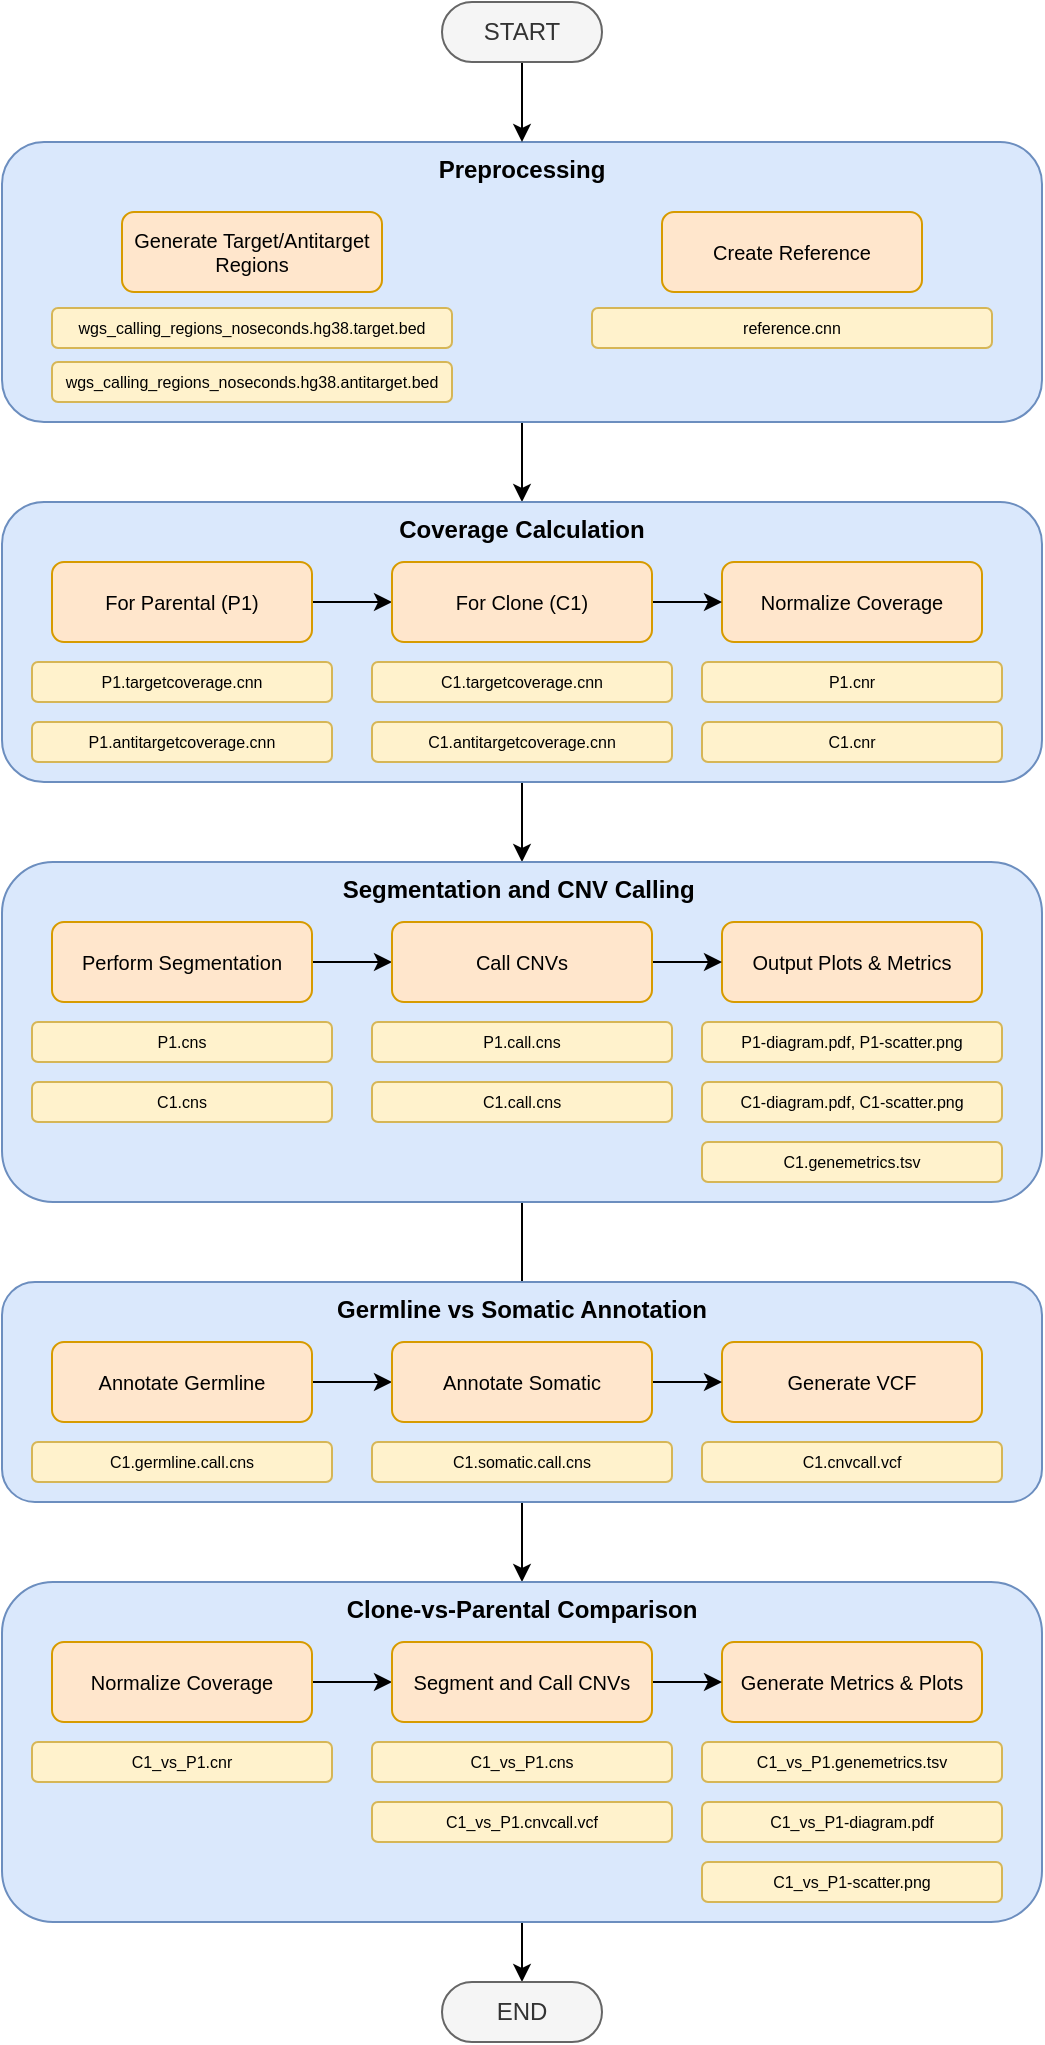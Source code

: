 <mxfile version="26.0.4">
  <diagram name="Page-1" id="LFi-PEIOrpaOLeZWKWrg">
    <mxGraphModel dx="1593" dy="910" grid="1" gridSize="10" guides="1" tooltips="1" connect="1" arrows="1" fold="1" page="1" pageScale="1" pageWidth="850" pageHeight="1100" math="0" shadow="0">
      <root>
        <mxCell id="0" />
        <mxCell id="1" parent="0" />
        <mxCell id="fz2T8ukzMrA75G8MH3YB-9" value="" style="edgeStyle=orthogonalEdgeStyle;rounded=0;orthogonalLoop=1;jettySize=auto;html=1;" edge="1" parent="1" source="fz2T8ukzMrA75G8MH3YB-2" target="fz2T8ukzMrA75G8MH3YB-8">
          <mxGeometry relative="1" as="geometry" />
        </mxCell>
        <mxCell id="fz2T8ukzMrA75G8MH3YB-2" value="Preprocessing" style="rounded=1;fillColor=#dae8fc;strokeColor=#6c8ebf;fontStyle=1;horizontal=1;labelPosition=center;verticalLabelPosition=middle;align=center;verticalAlign=top;whiteSpace=wrap;html=1;" vertex="1" parent="1">
          <mxGeometry x="165" y="80" width="520" height="140" as="geometry" />
        </mxCell>
        <mxCell id="fz2T8ukzMrA75G8MH3YB-3" value="Generate Target/Antitarget Regions" style="rounded=1;whiteSpace=wrap;html=1;fillColor=#ffe6cc;strokeColor=#d79b00;fontSize=10;" vertex="1" parent="1">
          <mxGeometry x="225" y="115" width="130" height="40" as="geometry" />
        </mxCell>
        <mxCell id="fz2T8ukzMrA75G8MH3YB-4" value="Create Reference" style="rounded=1;whiteSpace=wrap;html=1;fillColor=#ffe6cc;strokeColor=#d79b00;fontSize=10;" vertex="1" parent="1">
          <mxGeometry x="495" y="115" width="130" height="40" as="geometry" />
        </mxCell>
        <UserObject label="wgs_calling_regions_noseconds.hg38.target.bed" link="&lt;meta charset=&quot;utf-8&quot;&gt;wgs_calling_regions_noseconds.hg38.target.bed" id="fz2T8ukzMrA75G8MH3YB-5">
          <mxCell style="rounded=1;whiteSpace=wrap;html=1;fillColor=#fff2cc;strokeColor=#d6b656;fontSize=8;" vertex="1" parent="1">
            <mxGeometry x="190" y="163" width="200" height="20" as="geometry" />
          </mxCell>
        </UserObject>
        <UserObject label="&lt;meta charset=&quot;utf-8&quot;&gt;wgs_calling_regions_noseconds.hg38.antitarget.bed" link="&lt;meta charset=&quot;utf-8&quot;&gt;wgs_calling_regions_noseconds.hg38.antitarget.bed" id="fz2T8ukzMrA75G8MH3YB-6">
          <mxCell style="rounded=1;whiteSpace=wrap;html=1;fillColor=#fff2cc;strokeColor=#d6b656;fontSize=8;" vertex="1" parent="1">
            <mxGeometry x="190" y="190" width="200" height="20" as="geometry" />
          </mxCell>
        </UserObject>
        <UserObject label="&lt;meta charset=&quot;utf-8&quot;&gt;reference.cnn" link="&lt;meta charset=&quot;utf-8&quot;&gt;reference.cnn" id="fz2T8ukzMrA75G8MH3YB-7">
          <mxCell style="rounded=1;whiteSpace=wrap;html=1;fillColor=#fff2cc;strokeColor=#d6b656;fontSize=8;" vertex="1" parent="1">
            <mxGeometry x="460" y="163" width="200" height="20" as="geometry" />
          </mxCell>
        </UserObject>
        <mxCell id="fz2T8ukzMrA75G8MH3YB-24" value="" style="edgeStyle=orthogonalEdgeStyle;rounded=0;orthogonalLoop=1;jettySize=auto;html=1;" edge="1" parent="1" source="fz2T8ukzMrA75G8MH3YB-8" target="fz2T8ukzMrA75G8MH3YB-23">
          <mxGeometry relative="1" as="geometry" />
        </mxCell>
        <mxCell id="fz2T8ukzMrA75G8MH3YB-8" value="Coverage Calculation" style="rounded=1;fillColor=#dae8fc;strokeColor=#6c8ebf;fontStyle=1;horizontal=1;labelPosition=center;verticalLabelPosition=middle;align=center;verticalAlign=top;whiteSpace=wrap;html=1;" vertex="1" parent="1">
          <mxGeometry x="165" y="260" width="520" height="140" as="geometry" />
        </mxCell>
        <mxCell id="fz2T8ukzMrA75G8MH3YB-52" style="edgeStyle=orthogonalEdgeStyle;rounded=0;orthogonalLoop=1;jettySize=auto;html=1;entryX=0;entryY=0.5;entryDx=0;entryDy=0;" edge="1" parent="1" source="fz2T8ukzMrA75G8MH3YB-10" target="fz2T8ukzMrA75G8MH3YB-12">
          <mxGeometry relative="1" as="geometry" />
        </mxCell>
        <mxCell id="fz2T8ukzMrA75G8MH3YB-10" value="&lt;meta charset=&quot;utf-8&quot;&gt;For Parental (P1)" style="rounded=1;whiteSpace=wrap;html=1;fillColor=#ffe6cc;strokeColor=#d79b00;fontSize=10;" vertex="1" parent="1">
          <mxGeometry x="190" y="290" width="130" height="40" as="geometry" />
        </mxCell>
        <mxCell id="fz2T8ukzMrA75G8MH3YB-11" value="Normalize Coverage" style="rounded=1;whiteSpace=wrap;html=1;fillColor=#ffe6cc;strokeColor=#d79b00;fontSize=10;" vertex="1" parent="1">
          <mxGeometry x="525" y="290" width="130" height="40" as="geometry" />
        </mxCell>
        <mxCell id="fz2T8ukzMrA75G8MH3YB-53" style="edgeStyle=orthogonalEdgeStyle;rounded=0;orthogonalLoop=1;jettySize=auto;html=1;entryX=0;entryY=0.5;entryDx=0;entryDy=0;" edge="1" parent="1" source="fz2T8ukzMrA75G8MH3YB-12" target="fz2T8ukzMrA75G8MH3YB-11">
          <mxGeometry relative="1" as="geometry" />
        </mxCell>
        <mxCell id="fz2T8ukzMrA75G8MH3YB-12" value="&lt;span class=&quot;hljs-comment&quot;&gt;For Clone (C1)&lt;/span&gt;" style="rounded=1;whiteSpace=wrap;html=1;fillColor=#ffe6cc;strokeColor=#d79b00;fontSize=10;" vertex="1" parent="1">
          <mxGeometry x="360" y="290" width="130" height="40" as="geometry" />
        </mxCell>
        <UserObject label="P1.targetcoverage.cnn" link="&lt;meta charset=&quot;utf-8&quot;&gt;wgs_calling_regions_noseconds.hg38.antitarget.bed" id="fz2T8ukzMrA75G8MH3YB-16">
          <mxCell style="rounded=1;whiteSpace=wrap;html=1;fillColor=#fff2cc;strokeColor=#d6b656;fontSize=8;" vertex="1" parent="1">
            <mxGeometry x="180" y="340" width="150" height="20" as="geometry" />
          </mxCell>
        </UserObject>
        <UserObject label="&lt;meta charset=&quot;utf-8&quot;&gt;P1.antitargetcoverage.cnn" link="&lt;meta charset=&quot;utf-8&quot;&gt;P1.antitargetcoverage.cnn" id="fz2T8ukzMrA75G8MH3YB-18">
          <mxCell style="rounded=1;whiteSpace=wrap;html=1;fillColor=#fff2cc;strokeColor=#d6b656;fontSize=8;" vertex="1" parent="1">
            <mxGeometry x="180" y="370" width="150" height="20" as="geometry" />
          </mxCell>
        </UserObject>
        <UserObject label="&lt;meta charset=&quot;utf-8&quot;&gt;C1.antitargetcoverage.cnn" link="&lt;meta charset=&quot;utf-8&quot;&gt;C1.antitargetcoverage.cnn" id="fz2T8ukzMrA75G8MH3YB-19">
          <mxCell style="rounded=1;whiteSpace=wrap;html=1;fillColor=#fff2cc;strokeColor=#d6b656;fontSize=8;" vertex="1" parent="1">
            <mxGeometry x="350" y="370" width="150" height="20" as="geometry" />
          </mxCell>
        </UserObject>
        <UserObject label="&lt;meta charset=&quot;utf-8&quot;&gt;C1.targetcoverage.cnn" link="&lt;meta charset=&quot;utf-8&quot;&gt;C1.targetcoverage.cnn" id="fz2T8ukzMrA75G8MH3YB-20">
          <mxCell style="rounded=1;whiteSpace=wrap;html=1;fillColor=#fff2cc;strokeColor=#d6b656;fontSize=8;" vertex="1" parent="1">
            <mxGeometry x="350" y="340" width="150" height="20" as="geometry" />
          </mxCell>
        </UserObject>
        <UserObject label="&lt;meta charset=&quot;utf-8&quot;&gt;C1.cnr" link="&lt;meta charset=&quot;utf-8&quot;&gt;C1.cnr" id="fz2T8ukzMrA75G8MH3YB-21">
          <mxCell style="rounded=1;whiteSpace=wrap;html=1;fillColor=#fff2cc;strokeColor=#d6b656;fontSize=8;" vertex="1" parent="1">
            <mxGeometry x="515" y="370" width="150" height="20" as="geometry" />
          </mxCell>
        </UserObject>
        <UserObject label="&lt;meta charset=&quot;utf-8&quot;&gt;P1.cnr" link="&lt;meta charset=&quot;utf-8&quot;&gt;P1.cnr" id="fz2T8ukzMrA75G8MH3YB-22">
          <mxCell style="rounded=1;whiteSpace=wrap;html=1;fillColor=#fff2cc;strokeColor=#d6b656;fontSize=8;" vertex="1" parent="1">
            <mxGeometry x="515" y="340" width="150" height="20" as="geometry" />
          </mxCell>
        </UserObject>
        <mxCell id="fz2T8ukzMrA75G8MH3YB-46" value="" style="edgeStyle=orthogonalEdgeStyle;rounded=0;orthogonalLoop=1;jettySize=auto;html=1;" edge="1" parent="1" source="fz2T8ukzMrA75G8MH3YB-23" target="fz2T8ukzMrA75G8MH3YB-39">
          <mxGeometry relative="1" as="geometry" />
        </mxCell>
        <mxCell id="fz2T8ukzMrA75G8MH3YB-23" value="Segmentation and CNV Calling&amp;nbsp;" style="rounded=1;fillColor=#dae8fc;strokeColor=#6c8ebf;fontStyle=1;horizontal=1;labelPosition=center;verticalLabelPosition=middle;align=center;verticalAlign=top;whiteSpace=wrap;html=1;" vertex="1" parent="1">
          <mxGeometry x="165" y="440" width="520" height="170" as="geometry" />
        </mxCell>
        <mxCell id="fz2T8ukzMrA75G8MH3YB-49" style="edgeStyle=orthogonalEdgeStyle;rounded=0;orthogonalLoop=1;jettySize=auto;html=1;entryX=0;entryY=0.5;entryDx=0;entryDy=0;" edge="1" parent="1" source="fz2T8ukzMrA75G8MH3YB-25" target="fz2T8ukzMrA75G8MH3YB-27">
          <mxGeometry relative="1" as="geometry" />
        </mxCell>
        <mxCell id="fz2T8ukzMrA75G8MH3YB-25" value="Perform Segmentation" style="rounded=1;whiteSpace=wrap;html=1;fillColor=#ffe6cc;strokeColor=#d79b00;fontSize=10;" vertex="1" parent="1">
          <mxGeometry x="190" y="470" width="130" height="40" as="geometry" />
        </mxCell>
        <mxCell id="fz2T8ukzMrA75G8MH3YB-26" value="&lt;meta charset=&quot;utf-8&quot;&gt;Output Plots &amp;amp; Metrics" style="rounded=1;whiteSpace=wrap;html=1;fillColor=#ffe6cc;strokeColor=#d79b00;fontSize=10;" vertex="1" parent="1">
          <mxGeometry x="525" y="470" width="130" height="40" as="geometry" />
        </mxCell>
        <mxCell id="fz2T8ukzMrA75G8MH3YB-51" style="edgeStyle=orthogonalEdgeStyle;rounded=0;orthogonalLoop=1;jettySize=auto;html=1;" edge="1" parent="1" source="fz2T8ukzMrA75G8MH3YB-27" target="fz2T8ukzMrA75G8MH3YB-26">
          <mxGeometry relative="1" as="geometry" />
        </mxCell>
        <mxCell id="fz2T8ukzMrA75G8MH3YB-27" value="&lt;meta charset=&quot;utf-8&quot;&gt;Call CNVs" style="rounded=1;whiteSpace=wrap;html=1;fillColor=#ffe6cc;strokeColor=#d79b00;fontSize=10;" vertex="1" parent="1">
          <mxGeometry x="360" y="470" width="130" height="40" as="geometry" />
        </mxCell>
        <UserObject label="&lt;meta charset=&quot;utf-8&quot;&gt;P1.call.cns" link="&lt;meta charset=&quot;utf-8&quot;&gt;P1.call.cns" id="fz2T8ukzMrA75G8MH3YB-28">
          <mxCell style="rounded=1;whiteSpace=wrap;html=1;fillColor=#fff2cc;strokeColor=#d6b656;fontSize=8;" vertex="1" parent="1">
            <mxGeometry x="350" y="520" width="150" height="20" as="geometry" />
          </mxCell>
        </UserObject>
        <UserObject label="&lt;meta charset=&quot;utf-8&quot;&gt;C1.call.cns" link="&lt;meta charset=&quot;utf-8&quot;&gt;C1.call.cns" id="fz2T8ukzMrA75G8MH3YB-29">
          <mxCell style="rounded=1;whiteSpace=wrap;html=1;fillColor=#fff2cc;strokeColor=#d6b656;fontSize=8;" vertex="1" parent="1">
            <mxGeometry x="350" y="550" width="150" height="20" as="geometry" />
          </mxCell>
        </UserObject>
        <UserObject label="&lt;meta charset=&quot;utf-8&quot;&gt;C1.cns" link="&lt;meta charset=&quot;utf-8&quot;&gt;C1.cns" id="fz2T8ukzMrA75G8MH3YB-30">
          <mxCell style="rounded=1;whiteSpace=wrap;html=1;fillColor=#fff2cc;strokeColor=#d6b656;fontSize=8;" vertex="1" parent="1">
            <mxGeometry x="180" y="550" width="150" height="20" as="geometry" />
          </mxCell>
        </UserObject>
        <UserObject label="&lt;meta charset=&quot;utf-8&quot;&gt;P1.cns" link="&lt;meta charset=&quot;utf-8&quot;&gt;P1.cns" id="fz2T8ukzMrA75G8MH3YB-31">
          <mxCell style="rounded=1;whiteSpace=wrap;html=1;fillColor=#fff2cc;strokeColor=#d6b656;fontSize=8;" vertex="1" parent="1">
            <mxGeometry x="180" y="520" width="150" height="20" as="geometry" />
          </mxCell>
        </UserObject>
        <UserObject label="&lt;meta charset=&quot;utf-8&quot;&gt;C1-diagram.pdf, C1-scatter.png" link="&lt;meta charset=&quot;utf-8&quot;&gt;C1-diagram.pdf, C1-scatter.png" id="fz2T8ukzMrA75G8MH3YB-32">
          <mxCell style="rounded=1;whiteSpace=wrap;html=1;fillColor=#fff2cc;strokeColor=#d6b656;fontSize=8;" vertex="1" parent="1">
            <mxGeometry x="515" y="550" width="150" height="20" as="geometry" />
          </mxCell>
        </UserObject>
        <UserObject label="&lt;meta charset=&quot;utf-8&quot;&gt;P1-diagram.pdf, P1-scatter.png" link="&lt;meta charset=&quot;utf-8&quot;&gt;P1-diagram.pdf, P1-scatter.png" id="fz2T8ukzMrA75G8MH3YB-33">
          <mxCell style="rounded=1;whiteSpace=wrap;html=1;fillColor=#fff2cc;strokeColor=#d6b656;fontSize=8;" vertex="1" parent="1">
            <mxGeometry x="515" y="520" width="150" height="20" as="geometry" />
          </mxCell>
        </UserObject>
        <UserObject label="&lt;meta charset=&quot;utf-8&quot;&gt;C1.genemetrics.tsv" link="&lt;meta charset=&quot;utf-8&quot;&gt;C1.genemetrics.tsv" id="fz2T8ukzMrA75G8MH3YB-35">
          <mxCell style="rounded=1;whiteSpace=wrap;html=1;fillColor=#fff2cc;strokeColor=#d6b656;fontSize=8;" vertex="1" parent="1">
            <mxGeometry x="515" y="580" width="150" height="20" as="geometry" />
          </mxCell>
        </UserObject>
        <mxCell id="fz2T8ukzMrA75G8MH3YB-71" style="edgeStyle=orthogonalEdgeStyle;rounded=0;orthogonalLoop=1;jettySize=auto;html=1;entryX=0.5;entryY=0;entryDx=0;entryDy=0;" edge="1" parent="1" source="fz2T8ukzMrA75G8MH3YB-36" target="fz2T8ukzMrA75G8MH3YB-56">
          <mxGeometry relative="1" as="geometry" />
        </mxCell>
        <mxCell id="fz2T8ukzMrA75G8MH3YB-36" value="&lt;meta charset=&quot;utf-8&quot;&gt;Germline vs Somatic Annotation" style="rounded=1;fillColor=#dae8fc;strokeColor=#6c8ebf;fontStyle=1;horizontal=1;labelPosition=center;verticalLabelPosition=middle;align=center;verticalAlign=top;whiteSpace=wrap;html=1;" vertex="1" parent="1">
          <mxGeometry x="165" y="650" width="520" height="110" as="geometry" />
        </mxCell>
        <mxCell id="fz2T8ukzMrA75G8MH3YB-54" style="edgeStyle=orthogonalEdgeStyle;rounded=0;orthogonalLoop=1;jettySize=auto;html=1;entryX=0;entryY=0.5;entryDx=0;entryDy=0;" edge="1" parent="1" source="fz2T8ukzMrA75G8MH3YB-37" target="fz2T8ukzMrA75G8MH3YB-39">
          <mxGeometry relative="1" as="geometry" />
        </mxCell>
        <mxCell id="fz2T8ukzMrA75G8MH3YB-37" value="&lt;meta charset=&quot;utf-8&quot;&gt;Annotate Germline" style="rounded=1;whiteSpace=wrap;html=1;fillColor=#ffe6cc;strokeColor=#d79b00;fontSize=10;" vertex="1" parent="1">
          <mxGeometry x="190" y="680" width="130" height="40" as="geometry" />
        </mxCell>
        <mxCell id="fz2T8ukzMrA75G8MH3YB-38" value="&lt;meta charset=&quot;utf-8&quot;&gt;Generate VCF" style="rounded=1;whiteSpace=wrap;html=1;fillColor=#ffe6cc;strokeColor=#d79b00;fontSize=10;" vertex="1" parent="1">
          <mxGeometry x="525" y="680" width="130" height="40" as="geometry" />
        </mxCell>
        <mxCell id="fz2T8ukzMrA75G8MH3YB-55" style="edgeStyle=orthogonalEdgeStyle;rounded=0;orthogonalLoop=1;jettySize=auto;html=1;entryX=0;entryY=0.5;entryDx=0;entryDy=0;" edge="1" parent="1" source="fz2T8ukzMrA75G8MH3YB-39" target="fz2T8ukzMrA75G8MH3YB-38">
          <mxGeometry relative="1" as="geometry" />
        </mxCell>
        <mxCell id="fz2T8ukzMrA75G8MH3YB-39" value="&lt;meta charset=&quot;utf-8&quot;&gt;Annotate Somatic" style="rounded=1;whiteSpace=wrap;html=1;fillColor=#ffe6cc;strokeColor=#d79b00;fontSize=10;" vertex="1" parent="1">
          <mxGeometry x="360" y="680" width="130" height="40" as="geometry" />
        </mxCell>
        <UserObject label="&lt;meta charset=&quot;utf-8&quot;&gt;C1.germline.call.cns" link="&lt;meta charset=&quot;utf-8&quot;&gt;C1.germline.call.cns" id="fz2T8ukzMrA75G8MH3YB-40">
          <mxCell style="rounded=1;whiteSpace=wrap;html=1;fillColor=#fff2cc;strokeColor=#d6b656;fontSize=8;" vertex="1" parent="1">
            <mxGeometry x="180" y="730" width="150" height="20" as="geometry" />
          </mxCell>
        </UserObject>
        <UserObject label="&lt;meta charset=&quot;utf-8&quot;&gt;C1.somatic.call.cns" link="&lt;meta charset=&quot;utf-8&quot;&gt;C1.somatic.call.cns" id="fz2T8ukzMrA75G8MH3YB-43">
          <mxCell style="rounded=1;whiteSpace=wrap;html=1;fillColor=#fff2cc;strokeColor=#d6b656;fontSize=8;" vertex="1" parent="1">
            <mxGeometry x="350" y="730" width="150" height="20" as="geometry" />
          </mxCell>
        </UserObject>
        <UserObject label="&lt;meta charset=&quot;utf-8&quot;&gt;C1.cnvcall.vcf" link="&lt;meta charset=&quot;utf-8&quot;&gt;C1.cnvcall.vcf" id="fz2T8ukzMrA75G8MH3YB-45">
          <mxCell style="rounded=1;whiteSpace=wrap;html=1;fillColor=#fff2cc;strokeColor=#d6b656;fontSize=8;" vertex="1" parent="1">
            <mxGeometry x="515" y="730" width="150" height="20" as="geometry" />
          </mxCell>
        </UserObject>
        <mxCell id="fz2T8ukzMrA75G8MH3YB-75" value="" style="edgeStyle=orthogonalEdgeStyle;rounded=0;orthogonalLoop=1;jettySize=auto;html=1;" edge="1" parent="1" source="fz2T8ukzMrA75G8MH3YB-56" target="fz2T8ukzMrA75G8MH3YB-74">
          <mxGeometry relative="1" as="geometry" />
        </mxCell>
        <mxCell id="fz2T8ukzMrA75G8MH3YB-56" value="&lt;meta charset=&quot;utf-8&quot;&gt;Clone-vs-Parental Comparison" style="rounded=1;fillColor=#dae8fc;strokeColor=#6c8ebf;fontStyle=1;horizontal=1;labelPosition=center;verticalLabelPosition=middle;align=center;verticalAlign=top;whiteSpace=wrap;html=1;" vertex="1" parent="1">
          <mxGeometry x="165" y="800" width="520" height="170" as="geometry" />
        </mxCell>
        <mxCell id="fz2T8ukzMrA75G8MH3YB-57" style="edgeStyle=orthogonalEdgeStyle;rounded=0;orthogonalLoop=1;jettySize=auto;html=1;entryX=0;entryY=0.5;entryDx=0;entryDy=0;" edge="1" source="fz2T8ukzMrA75G8MH3YB-58" target="fz2T8ukzMrA75G8MH3YB-61" parent="1">
          <mxGeometry relative="1" as="geometry" />
        </mxCell>
        <mxCell id="fz2T8ukzMrA75G8MH3YB-58" value="&lt;meta charset=&quot;utf-8&quot;&gt;Normalize Coverage" style="rounded=1;whiteSpace=wrap;html=1;fillColor=#ffe6cc;strokeColor=#d79b00;fontSize=10;" vertex="1" parent="1">
          <mxGeometry x="190" y="830" width="130" height="40" as="geometry" />
        </mxCell>
        <mxCell id="fz2T8ukzMrA75G8MH3YB-59" value="&lt;meta charset=&quot;utf-8&quot;&gt;Generate Metrics &amp;amp; Plots" style="rounded=1;whiteSpace=wrap;html=1;fillColor=#ffe6cc;strokeColor=#d79b00;fontSize=10;" vertex="1" parent="1">
          <mxGeometry x="525" y="830" width="130" height="40" as="geometry" />
        </mxCell>
        <mxCell id="fz2T8ukzMrA75G8MH3YB-60" style="edgeStyle=orthogonalEdgeStyle;rounded=0;orthogonalLoop=1;jettySize=auto;html=1;" edge="1" source="fz2T8ukzMrA75G8MH3YB-61" target="fz2T8ukzMrA75G8MH3YB-59" parent="1">
          <mxGeometry relative="1" as="geometry" />
        </mxCell>
        <mxCell id="fz2T8ukzMrA75G8MH3YB-61" value="&lt;meta charset=&quot;utf-8&quot;&gt;Segment and Call CNVs" style="rounded=1;whiteSpace=wrap;html=1;fillColor=#ffe6cc;strokeColor=#d79b00;fontSize=10;" vertex="1" parent="1">
          <mxGeometry x="360" y="830" width="130" height="40" as="geometry" />
        </mxCell>
        <UserObject label="&lt;meta charset=&quot;utf-8&quot;&gt;C1_vs_P1.cns" link="&lt;meta charset=&quot;utf-8&quot;&gt;C1_vs_P1.cns" id="fz2T8ukzMrA75G8MH3YB-62">
          <mxCell style="rounded=1;whiteSpace=wrap;html=1;fillColor=#fff2cc;strokeColor=#d6b656;fontSize=8;" vertex="1" parent="1">
            <mxGeometry x="350" y="880" width="150" height="20" as="geometry" />
          </mxCell>
        </UserObject>
        <UserObject label="&lt;meta charset=&quot;utf-8&quot;&gt;C1_vs_P1.cnvcall.vcf" link="&lt;meta charset=&quot;utf-8&quot;&gt;C1_vs_P1.cnvcall.vcf" id="fz2T8ukzMrA75G8MH3YB-63">
          <mxCell style="rounded=1;whiteSpace=wrap;html=1;fillColor=#fff2cc;strokeColor=#d6b656;fontSize=8;" vertex="1" parent="1">
            <mxGeometry x="350" y="910" width="150" height="20" as="geometry" />
          </mxCell>
        </UserObject>
        <UserObject label="&lt;meta charset=&quot;utf-8&quot;&gt;C1_vs_P1.cnr" link="&lt;meta charset=&quot;utf-8&quot;&gt;C1_vs_P1.cnr" id="fz2T8ukzMrA75G8MH3YB-65">
          <mxCell style="rounded=1;whiteSpace=wrap;html=1;fillColor=#fff2cc;strokeColor=#d6b656;fontSize=8;" vertex="1" parent="1">
            <mxGeometry x="180" y="880" width="150" height="20" as="geometry" />
          </mxCell>
        </UserObject>
        <UserObject label="&lt;meta charset=&quot;utf-8&quot;&gt;C1_vs_P1-diagram.pdf" link="&lt;meta charset=&quot;utf-8&quot;&gt;C1_vs_P1-diagram.pdf" id="fz2T8ukzMrA75G8MH3YB-66">
          <mxCell style="rounded=1;whiteSpace=wrap;html=1;fillColor=#fff2cc;strokeColor=#d6b656;fontSize=8;" vertex="1" parent="1">
            <mxGeometry x="515" y="910" width="150" height="20" as="geometry" />
          </mxCell>
        </UserObject>
        <UserObject label="&lt;meta charset=&quot;utf-8&quot;&gt;C1_vs_P1.genemetrics.tsv" link="&lt;meta charset=&quot;utf-8&quot;&gt;C1_vs_P1.genemetrics.tsv" id="fz2T8ukzMrA75G8MH3YB-67">
          <mxCell style="rounded=1;whiteSpace=wrap;html=1;fillColor=#fff2cc;strokeColor=#d6b656;fontSize=8;" vertex="1" parent="1">
            <mxGeometry x="515" y="880" width="150" height="20" as="geometry" />
          </mxCell>
        </UserObject>
        <UserObject label="&lt;meta charset=&quot;utf-8&quot;&gt;C1_vs_P1-scatter.png" link="&lt;meta charset=&quot;utf-8&quot;&gt;C1_vs_P1-scatter.png" id="fz2T8ukzMrA75G8MH3YB-68">
          <mxCell style="rounded=1;whiteSpace=wrap;html=1;fillColor=#fff2cc;strokeColor=#d6b656;fontSize=8;" vertex="1" parent="1">
            <mxGeometry x="515" y="940" width="150" height="20" as="geometry" />
          </mxCell>
        </UserObject>
        <mxCell id="fz2T8ukzMrA75G8MH3YB-77" style="edgeStyle=orthogonalEdgeStyle;rounded=0;orthogonalLoop=1;jettySize=auto;html=1;entryX=0.5;entryY=0;entryDx=0;entryDy=0;" edge="1" parent="1" source="fz2T8ukzMrA75G8MH3YB-73" target="fz2T8ukzMrA75G8MH3YB-2">
          <mxGeometry relative="1" as="geometry" />
        </mxCell>
        <mxCell id="fz2T8ukzMrA75G8MH3YB-73" value="START" style="html=1;dashed=0;whiteSpace=wrap;shape=mxgraph.dfd.start;fillColor=#f5f5f5;strokeColor=#666666;fontColor=#333333;" vertex="1" parent="1">
          <mxGeometry x="385" y="10" width="80" height="30" as="geometry" />
        </mxCell>
        <mxCell id="fz2T8ukzMrA75G8MH3YB-74" value="END" style="html=1;dashed=0;whiteSpace=wrap;shape=mxgraph.dfd.start;fillColor=#f5f5f5;strokeColor=#666666;fontColor=#333333;" vertex="1" parent="1">
          <mxGeometry x="385" y="1000" width="80" height="30" as="geometry" />
        </mxCell>
      </root>
    </mxGraphModel>
  </diagram>
</mxfile>
